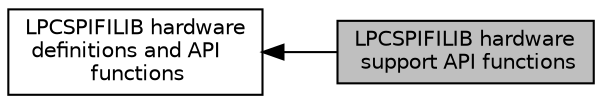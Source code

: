 digraph "LPCSPIFILIB hardware support API functions"
{
  edge [fontname="Helvetica",fontsize="10",labelfontname="Helvetica",labelfontsize="10"];
  node [fontname="Helvetica",fontsize="10",shape=record];
  rankdir=LR;
  Node1 [label="LPCSPIFILIB hardware\l definitions and API\l functions",height=0.2,width=0.4,color="black", fillcolor="white", style="filled",URL="$group___l_p_c_s_p_i_f_i_l_i_b___h_w___a_p_i.html"];
  Node0 [label="LPCSPIFILIB hardware\l support API functions",height=0.2,width=0.4,color="black", fillcolor="grey75", style="filled", fontcolor="black"];
  Node1->Node0 [shape=plaintext, dir="back", style="solid"];
}

